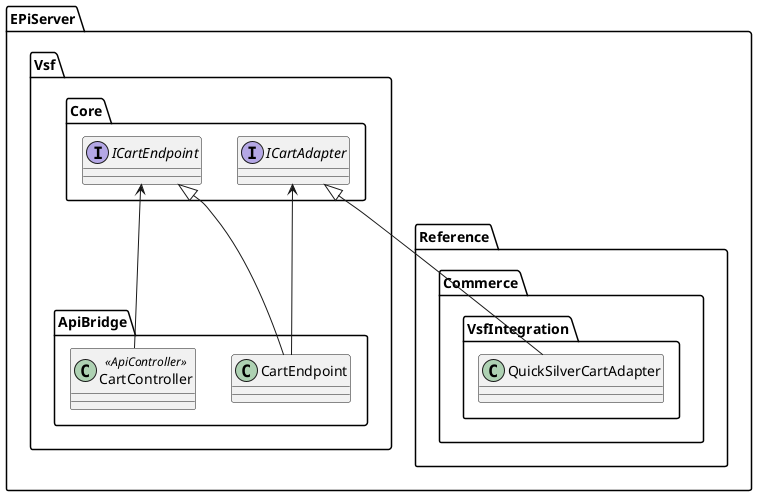 @startuml

package EPiServer.Vsf.Core {
    interface ICartEndpoint
    interface ICartAdapter
}

package EPiServer.Vsf.ApiBridge {
    class CartController <<ApiController>>
    class CartEndpoint
}

package EPiServer.Reference.Commerce.VsfIntegration {
    class QuickSilverCartAdapter
}

CartEndpoint -up-|> ICartEndpoint
QuickSilverCartAdapter -up-|> ICartAdapter
CartController -up-> ICartEndpoint
CartEndpoint -up-> ICartAdapter
@enduml

